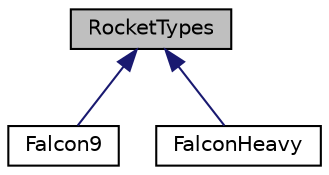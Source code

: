 digraph "RocketTypes"
{
 // LATEX_PDF_SIZE
  edge [fontname="Helvetica",fontsize="10",labelfontname="Helvetica",labelfontsize="10"];
  node [fontname="Helvetica",fontsize="10",shape=record];
  Node1 [label="RocketTypes",height=0.2,width=0.4,color="black", fillcolor="grey75", style="filled", fontcolor="black",tooltip=" "];
  Node1 -> Node2 [dir="back",color="midnightblue",fontsize="10",style="solid"];
  Node2 [label="Falcon9",height=0.2,width=0.4,color="black", fillcolor="white", style="filled",URL="$classFalcon9.html",tooltip=" "];
  Node1 -> Node3 [dir="back",color="midnightblue",fontsize="10",style="solid"];
  Node3 [label="FalconHeavy",height=0.2,width=0.4,color="black", fillcolor="white", style="filled",URL="$classFalconHeavy.html",tooltip=" "];
}
